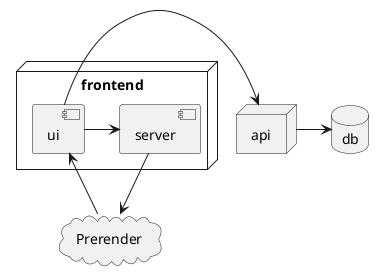 @startuml
node "frontend" {
  [ui] -> [server]
}

node "api"  {
}

database "db" {
}

cloud "Prerender" {
}


[server] --> Prerender
[ui] -> api
api -> db

Prerender -> ui
@enduml
